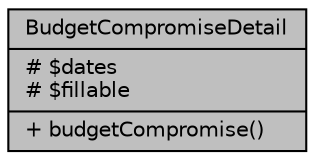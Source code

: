 digraph "BudgetCompromiseDetail"
{
 // LATEX_PDF_SIZE
  bgcolor="transparent";
  edge [fontname="Helvetica",fontsize="10",labelfontname="Helvetica",labelfontsize="10"];
  node [fontname="Helvetica",fontsize="10",shape=record];
  Node1 [label="{BudgetCompromiseDetail\n|# $dates\l# $fillable\l|+ budgetCompromise()\l}",height=0.2,width=0.4,color="black", fillcolor="grey75", style="filled", fontcolor="black",tooltip="Datos de los detalles de los compromisos presupuestarios."];
}
